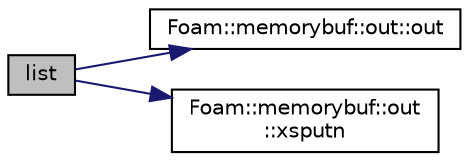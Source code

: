 digraph "list"
{
  bgcolor="transparent";
  edge [fontname="Helvetica",fontsize="10",labelfontname="Helvetica",labelfontsize="10"];
  node [fontname="Helvetica",fontsize="10",shape=record];
  rankdir="LR";
  Node1 [label="list",height=0.2,width=0.4,color="black", fillcolor="grey75", style="filled" fontcolor="black"];
  Node1 -> Node2 [color="midnightblue",fontsize="10",style="solid",fontname="Helvetica"];
  Node2 [label="Foam::memorybuf::out::out",height=0.2,width=0.4,color="black",URL="$classFoam_1_1memorybuf_1_1out.html#a363e7fd2dbcebd7669decb263cba054d",tooltip="Default construct null. "];
  Node1 -> Node3 [color="midnightblue",fontsize="10",style="solid",fontname="Helvetica"];
  Node3 [label="Foam::memorybuf::out\l::xsputn",height=0.2,width=0.4,color="black",URL="$classFoam_1_1memorybuf_1_1out.html#af9efe0250c66760e985b27a0c12d495e",tooltip="Put sequence of characters. "];
}
